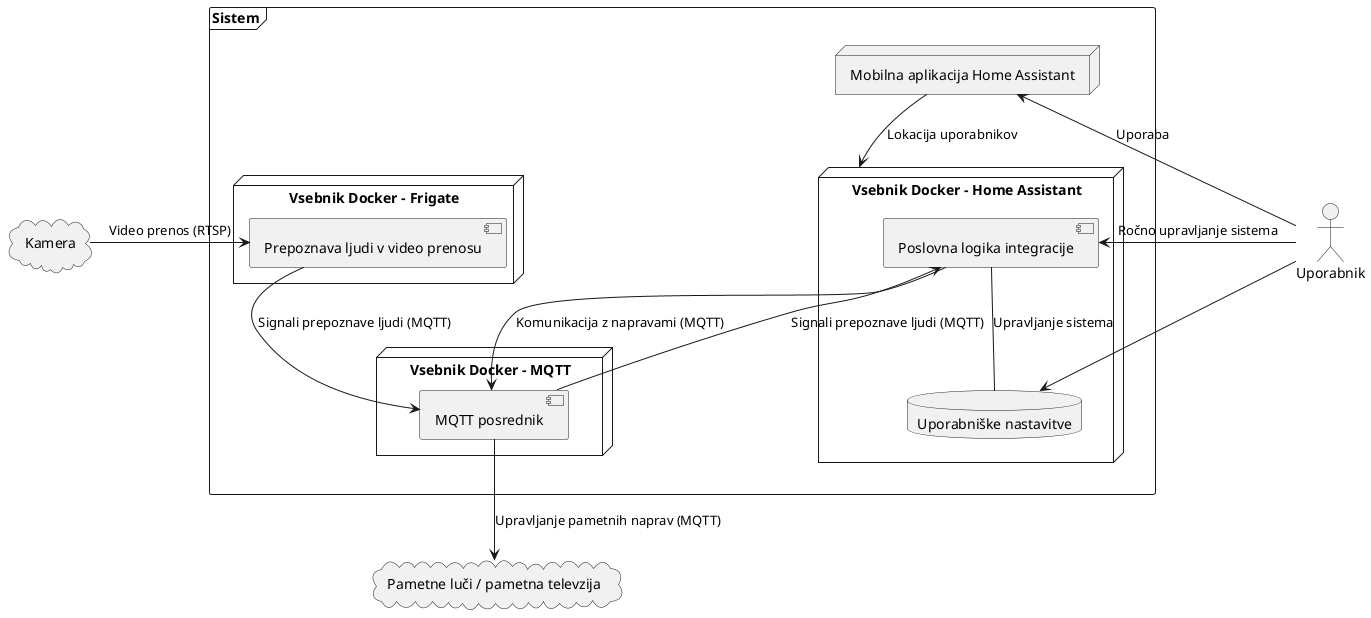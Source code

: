 @startuml

frame "Sistem" as SISTEM {
    node "Vsebnik Docker - Home Assistant" as HA {
      [Poslovna logika integracije] as LOGIKA
      
      database "Uporabniške nastavitve" as NASTAVITVE
    }
    
    node "Vsebnik Docker - Frigate" as DOCKERFRIGATE {
      [Prepoznava ljudi v video prenosu] as PREPOZNAVA
    }
    
    node "Vsebnik Docker - MQTT" as DOCKERMQTT {
      [MQTT posrednik] as MQTT
    }
    
    node "Mobilna aplikacija Home Assistant" as APLIKACIJA
}

actor Uporabnik as UPORABNIK

cloud "Kamera" as KAMERA
cloud "Pametne luči / pametna televzija" as PORABNIKI

LOGIKA -- NASTAVITVE : Upravljanje sistema

APLIKACIJA --> HA : Lokacija uporabnikov

KAMERA -r-> PREPOZNAVA : Video prenos (RTSP)
PREPOZNAVA --> MQTT : Signali prepoznave ljudi (MQTT)
MQTT --> PORABNIKI : Upravljanje pametnih naprav (MQTT)

LOGIKA <-- MQTT : Signali prepoznave ljudi (MQTT)
LOGIKA --> MQTT : Komunikacija z napravami (MQTT)

UPORABNIK --> APLIKACIJA : Uporaba
UPORABNIK --> NASTAVITVE
UPORABNIK -l-> LOGIKA : Ročno upravljanje sistema

@enduml